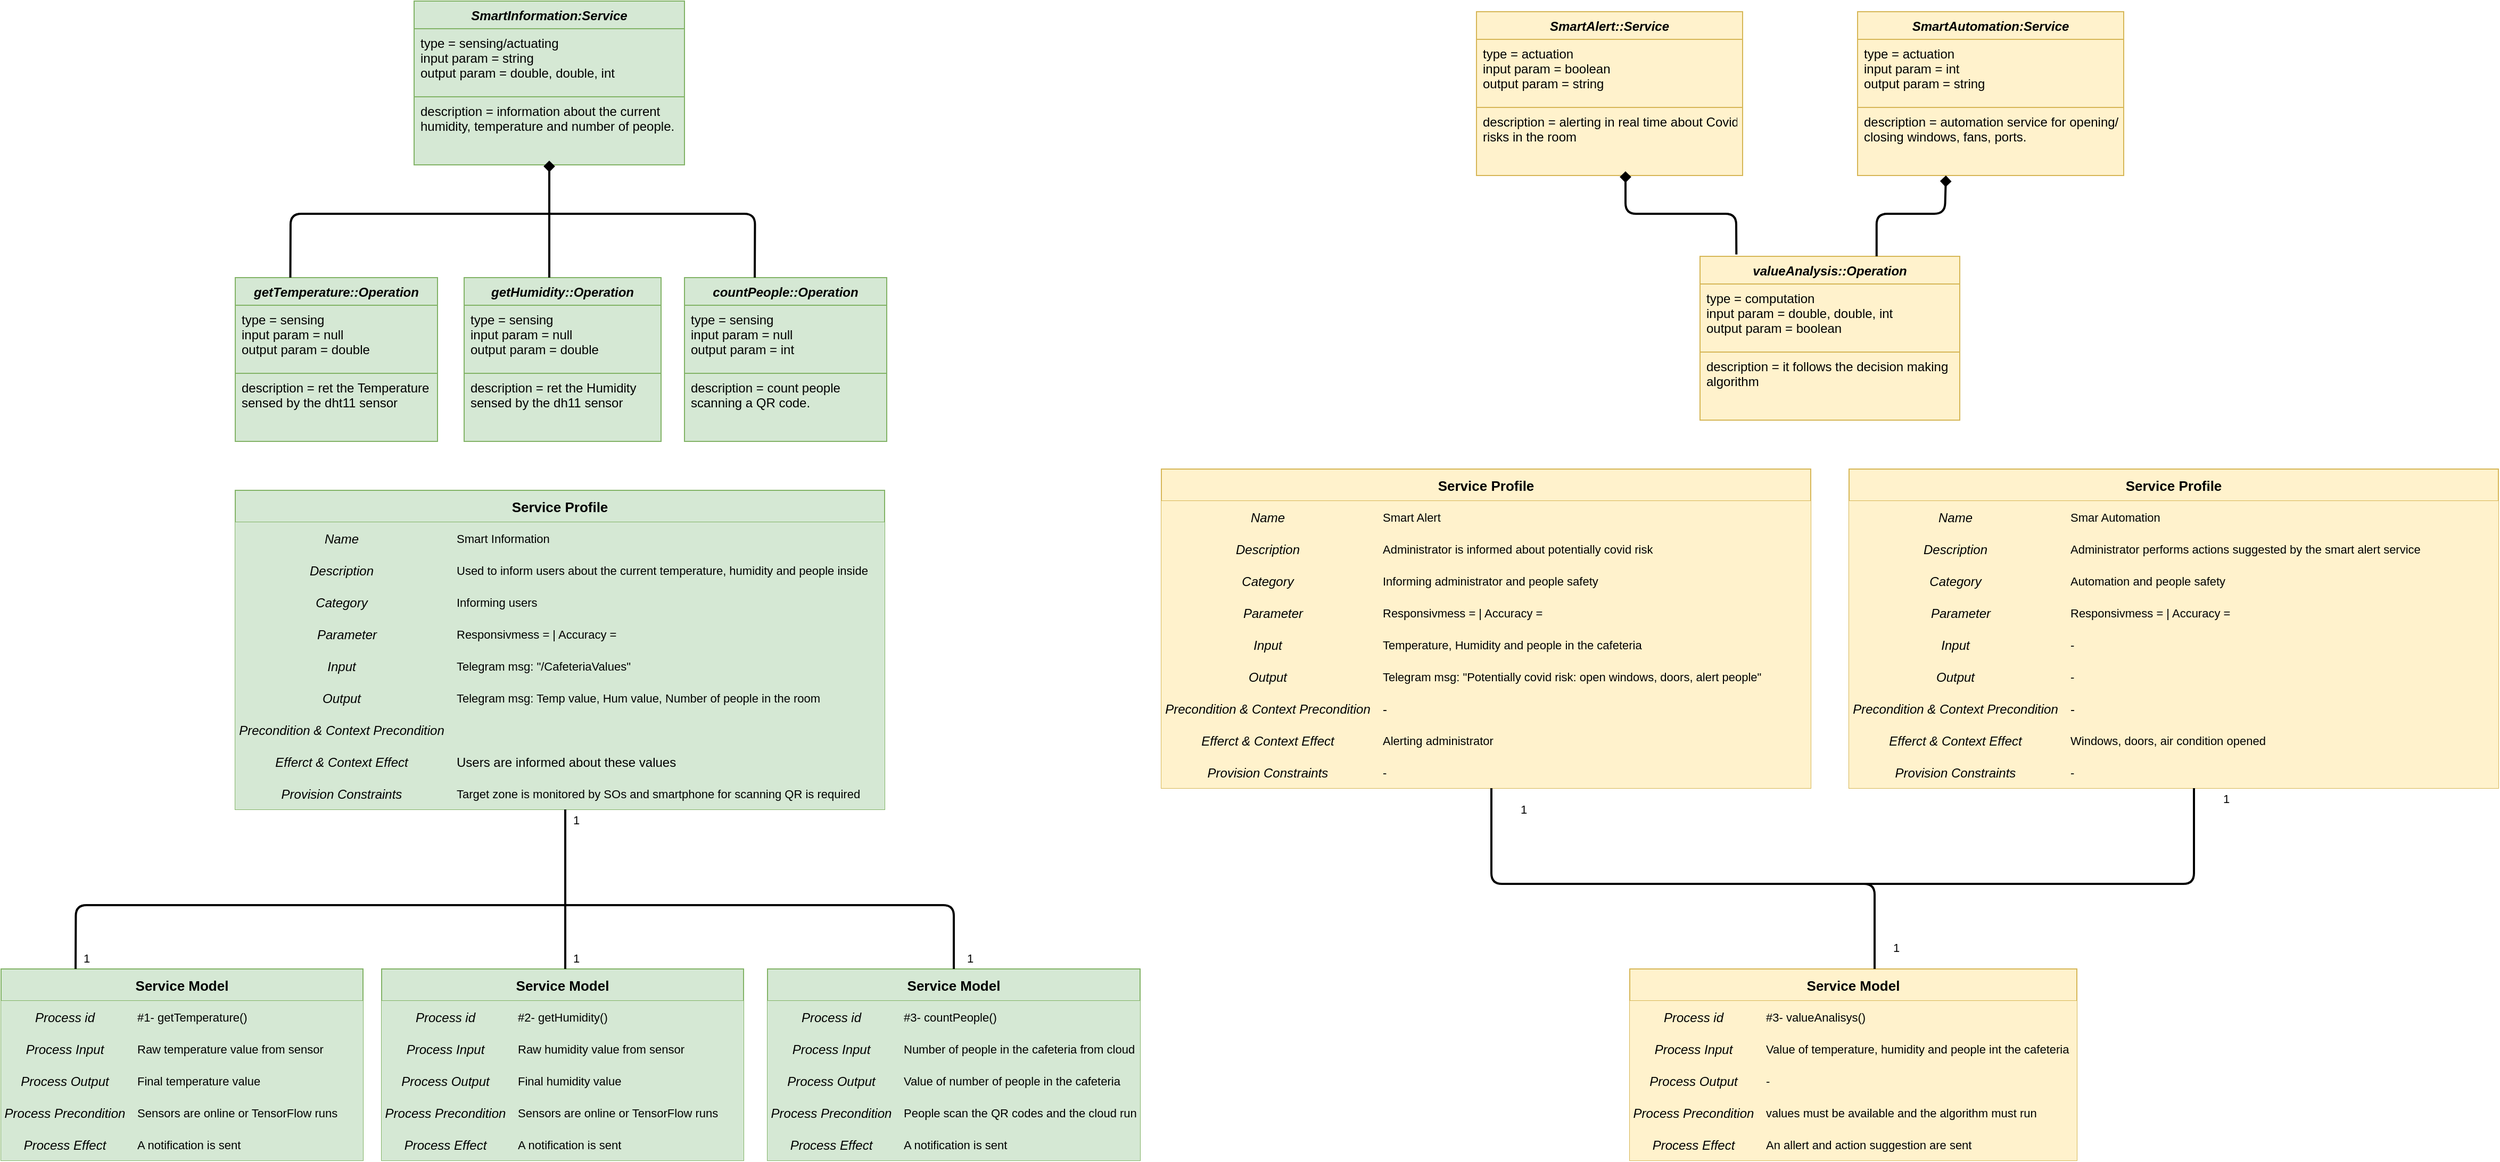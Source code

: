 <mxfile version="14.6.13" type="device"><diagram id="2fhNSQAj1yO0C32xV6KG" name="Pagina-1"><mxGraphModel dx="1673" dy="967" grid="1" gridSize="10" guides="1" tooltips="1" connect="1" arrows="1" fold="1" page="1" pageScale="1" pageWidth="827" pageHeight="1169" math="0" shadow="0"><root><mxCell id="0"/><mxCell id="1" parent="0"/><mxCell id="GCXqMv7G3F6IQbRhgiRR-1" value="Service Profile" style="shape=table;startSize=30;container=1;collapsible=1;childLayout=tableLayout;fixedRows=1;rowLines=0;fontStyle=1;align=center;resizeLast=1;strokeColor=#82b366;fontSize=13;fillColor=#D5E8D4;strokeWidth=1;perimeterSpacing=4;" vertex="1" parent="1"><mxGeometry x="230" y="480" width="610" height="300" as="geometry"/></mxCell><mxCell id="GCXqMv7G3F6IQbRhgiRR-2" value="" style="shape=partialRectangle;collapsible=0;dropTarget=0;pointerEvents=0;fillColor=#d5e8d4;top=0;left=0;bottom=0;right=0;points=[[0,0.5],[1,0.5]];portConstraint=eastwest;strokeColor=#82b366;" vertex="1" parent="GCXqMv7G3F6IQbRhgiRR-1"><mxGeometry y="30" width="610" height="30" as="geometry"/></mxCell><mxCell id="GCXqMv7G3F6IQbRhgiRR-3" value="Name" style="shape=partialRectangle;connectable=0;fillColor=#d5e8d4;top=0;left=0;bottom=0;right=0;fontStyle=2;overflow=hidden;strokeColor=#82b366;" vertex="1" parent="GCXqMv7G3F6IQbRhgiRR-2"><mxGeometry width="200.0" height="30" as="geometry"/></mxCell><mxCell id="GCXqMv7G3F6IQbRhgiRR-4" value="Smart Information" style="shape=partialRectangle;connectable=0;fillColor=#d5e8d4;top=0;left=0;bottom=0;right=0;align=left;spacingLeft=6;fontStyle=0;overflow=hidden;strokeColor=#82b366;fontSize=11;" vertex="1" parent="GCXqMv7G3F6IQbRhgiRR-2"><mxGeometry x="200.0" width="410.0" height="30" as="geometry"/></mxCell><mxCell id="GCXqMv7G3F6IQbRhgiRR-8" value="" style="shape=partialRectangle;collapsible=0;dropTarget=0;pointerEvents=0;fillColor=#d5e8d4;top=0;left=0;bottom=0;right=0;points=[[0,0.5],[1,0.5]];portConstraint=eastwest;strokeColor=#82b366;" vertex="1" parent="GCXqMv7G3F6IQbRhgiRR-1"><mxGeometry y="60" width="610" height="30" as="geometry"/></mxCell><mxCell id="GCXqMv7G3F6IQbRhgiRR-9" value="Description" style="shape=partialRectangle;connectable=0;fillColor=#d5e8d4;top=0;left=0;bottom=0;right=0;editable=1;overflow=hidden;fontStyle=2;strokeColor=#82b366;" vertex="1" parent="GCXqMv7G3F6IQbRhgiRR-8"><mxGeometry width="200.0" height="30" as="geometry"/></mxCell><mxCell id="GCXqMv7G3F6IQbRhgiRR-10" value="Used to inform users about the current temperature, humidity and people inside" style="shape=partialRectangle;connectable=0;fillColor=#d5e8d4;top=0;left=0;bottom=0;right=0;align=left;spacingLeft=6;overflow=hidden;strokeColor=#82b366;fontSize=11;" vertex="1" parent="GCXqMv7G3F6IQbRhgiRR-8"><mxGeometry x="200.0" width="410.0" height="30" as="geometry"/></mxCell><mxCell id="GCXqMv7G3F6IQbRhgiRR-11" value="" style="shape=partialRectangle;collapsible=0;dropTarget=0;pointerEvents=0;fillColor=#d5e8d4;top=0;left=0;bottom=0;right=0;points=[[0,0.5],[1,0.5]];portConstraint=eastwest;strokeColor=#82b366;" vertex="1" parent="GCXqMv7G3F6IQbRhgiRR-1"><mxGeometry y="90" width="610" height="30" as="geometry"/></mxCell><mxCell id="GCXqMv7G3F6IQbRhgiRR-12" value="Category" style="shape=partialRectangle;connectable=0;fillColor=#d5e8d4;top=0;left=0;bottom=0;right=0;editable=1;overflow=hidden;fontStyle=2;strokeColor=#82b366;" vertex="1" parent="GCXqMv7G3F6IQbRhgiRR-11"><mxGeometry width="200.0" height="30" as="geometry"/></mxCell><mxCell id="GCXqMv7G3F6IQbRhgiRR-13" value="Informing users" style="shape=partialRectangle;connectable=0;fillColor=#d5e8d4;top=0;left=0;bottom=0;right=0;align=left;spacingLeft=6;overflow=hidden;strokeColor=#82b366;fontSize=11;" vertex="1" parent="GCXqMv7G3F6IQbRhgiRR-11"><mxGeometry x="200.0" width="410.0" height="30" as="geometry"/></mxCell><mxCell id="GCXqMv7G3F6IQbRhgiRR-15" value="Parameter" style="shape=partialRectangle;connectable=0;fillColor=#d5e8d4;top=0;left=0;bottom=0;right=0;editable=1;overflow=hidden;fontStyle=2;strokeColor=#82b366;" vertex="1" parent="1"><mxGeometry x="230" y="600" width="210" height="30" as="geometry"/></mxCell><mxCell id="GCXqMv7G3F6IQbRhgiRR-17" value="Output" style="shape=partialRectangle;connectable=0;fillColor=#d5e8d4;top=0;left=0;bottom=0;right=0;editable=1;overflow=hidden;fontStyle=2;strokeColor=#82b366;" vertex="1" parent="1"><mxGeometry x="230" y="660" width="200" height="30" as="geometry"/></mxCell><mxCell id="GCXqMv7G3F6IQbRhgiRR-20" value="Provision Constraints" style="shape=partialRectangle;connectable=0;fillColor=#d5e8d4;top=0;left=0;bottom=0;right=0;editable=1;overflow=hidden;fontStyle=2;strokeColor=#82b366;" vertex="1" parent="1"><mxGeometry x="230" y="750" width="200" height="30" as="geometry"/></mxCell><mxCell id="GCXqMv7G3F6IQbRhgiRR-55" value="SmartAlert::Service" style="swimlane;fontStyle=3;align=center;verticalAlign=top;childLayout=stackLayout;horizontal=1;startSize=26;horizontalStack=0;resizeParent=1;resizeLast=0;collapsible=1;marginBottom=0;rounded=0;shadow=0;strokeWidth=1;fillColor=#fff2cc;strokeColor=#d6b656;" vertex="1" parent="1"><mxGeometry x="1396" y="30" width="250" height="154" as="geometry"><mxRectangle x="230" y="140" width="160" height="26" as="alternateBounds"/></mxGeometry></mxCell><mxCell id="GCXqMv7G3F6IQbRhgiRR-56" value="type = actuation&#10;input param = boolean&#10;output param = string&#10;" style="text;align=left;verticalAlign=top;spacingLeft=4;spacingRight=4;overflow=hidden;rotatable=0;points=[[0,0.5],[1,0.5]];portConstraint=eastwest;fillColor=#fff2cc;strokeColor=#d6b656;" vertex="1" parent="GCXqMv7G3F6IQbRhgiRR-55"><mxGeometry y="26" width="250" height="64" as="geometry"/></mxCell><mxCell id="GCXqMv7G3F6IQbRhgiRR-57" value="description = alerting in real time about Covid&#10;risks in the room" style="text;align=left;verticalAlign=top;spacingLeft=4;spacingRight=4;overflow=hidden;rotatable=0;points=[[0,0.5],[1,0.5]];portConstraint=eastwest;fillColor=#fff2cc;strokeColor=#d6b656;" vertex="1" parent="GCXqMv7G3F6IQbRhgiRR-55"><mxGeometry y="90" width="250" height="64" as="geometry"/></mxCell><mxCell id="GCXqMv7G3F6IQbRhgiRR-58" value="getTemperature::Operation" style="swimlane;fontStyle=3;align=center;verticalAlign=top;childLayout=stackLayout;horizontal=1;startSize=26;horizontalStack=0;resizeParent=1;resizeLast=0;collapsible=1;marginBottom=0;rounded=0;shadow=0;strokeWidth=1;fillColor=#d5e8d4;strokeColor=#82b366;" vertex="1" parent="1"><mxGeometry x="230" y="280" width="190" height="154" as="geometry"><mxRectangle x="230" y="140" width="160" height="26" as="alternateBounds"/></mxGeometry></mxCell><mxCell id="GCXqMv7G3F6IQbRhgiRR-59" value="type = sensing&#10;input param = null&#10;output param = double&#10;" style="text;align=left;verticalAlign=top;spacingLeft=4;spacingRight=4;overflow=hidden;rotatable=0;points=[[0,0.5],[1,0.5]];portConstraint=eastwest;fillColor=#d5e8d4;strokeColor=#82b366;" vertex="1" parent="GCXqMv7G3F6IQbRhgiRR-58"><mxGeometry y="26" width="190" height="64" as="geometry"/></mxCell><mxCell id="GCXqMv7G3F6IQbRhgiRR-60" value="description = ret the Temperature &#10;sensed by the dht11 sensor" style="text;align=left;verticalAlign=top;spacingLeft=4;spacingRight=4;overflow=hidden;rotatable=0;points=[[0,0.5],[1,0.5]];portConstraint=eastwest;fillColor=#d5e8d4;strokeColor=#82b366;" vertex="1" parent="GCXqMv7G3F6IQbRhgiRR-58"><mxGeometry y="90" width="190" height="64" as="geometry"/></mxCell><mxCell id="GCXqMv7G3F6IQbRhgiRR-61" value="getHumidity::Operation" style="swimlane;fontStyle=3;align=center;verticalAlign=top;childLayout=stackLayout;horizontal=1;startSize=26;horizontalStack=0;resizeParent=1;resizeLast=0;collapsible=1;marginBottom=0;rounded=0;shadow=0;strokeWidth=1;fillColor=#d5e8d4;strokeColor=#82b366;" vertex="1" parent="1"><mxGeometry x="445" y="280" width="185" height="154" as="geometry"><mxRectangle x="230" y="140" width="160" height="26" as="alternateBounds"/></mxGeometry></mxCell><mxCell id="GCXqMv7G3F6IQbRhgiRR-62" value="type = sensing&#10;input param = null&#10;output param = double&#10;" style="text;align=left;verticalAlign=top;spacingLeft=4;spacingRight=4;overflow=hidden;rotatable=0;points=[[0,0.5],[1,0.5]];portConstraint=eastwest;fillColor=#d5e8d4;strokeColor=#82b366;" vertex="1" parent="GCXqMv7G3F6IQbRhgiRR-61"><mxGeometry y="26" width="185" height="64" as="geometry"/></mxCell><mxCell id="GCXqMv7G3F6IQbRhgiRR-63" value="description = ret the Humidity &#10;sensed by the dh11 sensor" style="text;align=left;verticalAlign=top;spacingLeft=4;spacingRight=4;overflow=hidden;rotatable=0;points=[[0,0.5],[1,0.5]];portConstraint=eastwest;fillColor=#d5e8d4;strokeColor=#82b366;" vertex="1" parent="GCXqMv7G3F6IQbRhgiRR-61"><mxGeometry y="90" width="185" height="64" as="geometry"/></mxCell><mxCell id="GCXqMv7G3F6IQbRhgiRR-64" value="countPeople::Operation" style="swimlane;fontStyle=3;align=center;verticalAlign=top;childLayout=stackLayout;horizontal=1;startSize=26;horizontalStack=0;resizeParent=1;resizeLast=0;collapsible=1;marginBottom=0;rounded=0;shadow=0;strokeWidth=1;fillColor=#d5e8d4;strokeColor=#82b366;" vertex="1" parent="1"><mxGeometry x="652" y="280" width="190" height="154" as="geometry"><mxRectangle x="230" y="140" width="160" height="26" as="alternateBounds"/></mxGeometry></mxCell><mxCell id="GCXqMv7G3F6IQbRhgiRR-65" value="type = sensing&#10;input param = null&#10;output param = int&#10;" style="text;align=left;verticalAlign=top;spacingLeft=4;spacingRight=4;overflow=hidden;rotatable=0;points=[[0,0.5],[1,0.5]];portConstraint=eastwest;fillColor=#d5e8d4;strokeColor=#82b366;" vertex="1" parent="GCXqMv7G3F6IQbRhgiRR-64"><mxGeometry y="26" width="190" height="64" as="geometry"/></mxCell><mxCell id="GCXqMv7G3F6IQbRhgiRR-66" value="description = count people &#10;scanning a QR code." style="text;align=left;verticalAlign=top;spacingLeft=4;spacingRight=4;overflow=hidden;rotatable=0;points=[[0,0.5],[1,0.5]];portConstraint=eastwest;fillColor=#d5e8d4;strokeColor=#82b366;" vertex="1" parent="GCXqMv7G3F6IQbRhgiRR-64"><mxGeometry y="90" width="190" height="64" as="geometry"/></mxCell><mxCell id="GCXqMv7G3F6IQbRhgiRR-67" value="valueAnalysis::Operation" style="swimlane;fontStyle=3;align=center;verticalAlign=top;childLayout=stackLayout;horizontal=1;startSize=26;horizontalStack=0;resizeParent=1;resizeLast=0;collapsible=1;marginBottom=0;rounded=0;shadow=0;strokeWidth=1;fillColor=#fff2cc;strokeColor=#d6b656;" vertex="1" parent="1"><mxGeometry x="1606" y="260" width="244" height="154" as="geometry"><mxRectangle x="230" y="140" width="160" height="26" as="alternateBounds"/></mxGeometry></mxCell><mxCell id="GCXqMv7G3F6IQbRhgiRR-68" value="type = computation&#10;input param = double, double, int&#10;output param = boolean&#10;" style="text;align=left;verticalAlign=top;spacingLeft=4;spacingRight=4;overflow=hidden;rotatable=0;points=[[0,0.5],[1,0.5]];portConstraint=eastwest;fillColor=#fff2cc;strokeColor=#d6b656;" vertex="1" parent="GCXqMv7G3F6IQbRhgiRR-67"><mxGeometry y="26" width="244" height="64" as="geometry"/></mxCell><mxCell id="GCXqMv7G3F6IQbRhgiRR-69" value="description = it follows the decision making &#10;algorithm" style="text;align=left;verticalAlign=top;spacingLeft=4;spacingRight=4;overflow=hidden;rotatable=0;points=[[0,0.5],[1,0.5]];portConstraint=eastwest;fillColor=#fff2cc;strokeColor=#d6b656;" vertex="1" parent="GCXqMv7G3F6IQbRhgiRR-67"><mxGeometry y="90" width="244" height="64" as="geometry"/></mxCell><mxCell id="GCXqMv7G3F6IQbRhgiRR-70" value="SmartAutomation:Service" style="swimlane;fontStyle=3;align=center;verticalAlign=top;childLayout=stackLayout;horizontal=1;startSize=26;horizontalStack=0;resizeParent=1;resizeLast=0;collapsible=1;marginBottom=0;rounded=0;shadow=0;strokeWidth=1;fillColor=#fff2cc;strokeColor=#d6b656;" vertex="1" parent="1"><mxGeometry x="1754" y="30" width="250" height="154" as="geometry"><mxRectangle x="230" y="140" width="160" height="26" as="alternateBounds"/></mxGeometry></mxCell><mxCell id="GCXqMv7G3F6IQbRhgiRR-71" value="type = actuation&#10;input param = int&#10;output param = string&#10;" style="text;align=left;verticalAlign=top;spacingLeft=4;spacingRight=4;overflow=hidden;rotatable=0;points=[[0,0.5],[1,0.5]];portConstraint=eastwest;fillColor=#fff2cc;strokeColor=#d6b656;" vertex="1" parent="GCXqMv7G3F6IQbRhgiRR-70"><mxGeometry y="26" width="250" height="64" as="geometry"/></mxCell><mxCell id="GCXqMv7G3F6IQbRhgiRR-72" value="description = automation service for opening/&#10;closing windows, fans, ports." style="text;align=left;verticalAlign=top;spacingLeft=4;spacingRight=4;overflow=hidden;rotatable=0;points=[[0,0.5],[1,0.5]];portConstraint=eastwest;fillColor=#fff2cc;strokeColor=#d6b656;" vertex="1" parent="GCXqMv7G3F6IQbRhgiRR-70"><mxGeometry y="90" width="250" height="64" as="geometry"/></mxCell><mxCell id="GCXqMv7G3F6IQbRhgiRR-73" value="SmartInformation:Service" style="swimlane;fontStyle=3;align=center;verticalAlign=top;childLayout=stackLayout;horizontal=1;startSize=26;horizontalStack=0;resizeParent=1;resizeLast=0;collapsible=1;marginBottom=0;rounded=0;shadow=0;strokeWidth=1;fillColor=#d5e8d4;strokeColor=#82b366;" vertex="1" parent="1"><mxGeometry x="398" y="20" width="254" height="154" as="geometry"><mxRectangle x="230" y="140" width="160" height="26" as="alternateBounds"/></mxGeometry></mxCell><mxCell id="GCXqMv7G3F6IQbRhgiRR-74" value="type = sensing/actuating&#10;input param = string &#10;output param = double, double, int&#10;" style="text;align=left;verticalAlign=top;spacingLeft=4;spacingRight=4;overflow=hidden;rotatable=0;points=[[0,0.5],[1,0.5]];portConstraint=eastwest;fillColor=#d5e8d4;strokeColor=#82b366;" vertex="1" parent="GCXqMv7G3F6IQbRhgiRR-73"><mxGeometry y="26" width="254" height="64" as="geometry"/></mxCell><mxCell id="GCXqMv7G3F6IQbRhgiRR-75" value="description = information about the current &#10;humidity, temperature and number of people." style="text;align=left;verticalAlign=top;spacingLeft=4;spacingRight=4;overflow=hidden;rotatable=0;points=[[0,0.5],[1,0.5]];portConstraint=eastwest;fillColor=#d5e8d4;strokeColor=#82b366;" vertex="1" parent="GCXqMv7G3F6IQbRhgiRR-73"><mxGeometry y="90" width="254" height="64" as="geometry"/></mxCell><mxCell id="GCXqMv7G3F6IQbRhgiRR-76" value="" style="endArrow=none;html=1;strokeWidth=2;startArrow=none;entryX=0.431;entryY=0.003;entryDx=0;entryDy=0;entryPerimeter=0;" edge="1" parent="1"><mxGeometry width="50" height="50" relative="1" as="geometry"><mxPoint x="530" y="220" as="sourcePoint"/><mxPoint x="281.75" y="280.002" as="targetPoint"/><Array as="points"><mxPoint x="282" y="220"/></Array></mxGeometry></mxCell><mxCell id="GCXqMv7G3F6IQbRhgiRR-78" value="" style="endArrow=none;html=1;strokeWidth=2;startArrow=none;entryX=0.431;entryY=0.003;entryDx=0;entryDy=0;entryPerimeter=0;" edge="1" parent="1"><mxGeometry width="50" height="50" relative="1" as="geometry"><mxPoint x="520" y="220" as="sourcePoint"/><mxPoint x="718" y="280.002" as="targetPoint"/><Array as="points"><mxPoint x="718.25" y="220"/></Array></mxGeometry></mxCell><mxCell id="GCXqMv7G3F6IQbRhgiRR-79" value="" style="endArrow=none;html=1;strokeWidth=2;startArrow=diamond;entryX=0.431;entryY=0.003;entryDx=0;entryDy=0;entryPerimeter=0;exitX=0.332;exitY=1;exitDx=0;exitDy=0;exitPerimeter=0;startFill=1;" edge="1" parent="1" source="GCXqMv7G3F6IQbRhgiRR-72"><mxGeometry width="50" height="50" relative="1" as="geometry"><mxPoint x="1833" y="196" as="sourcePoint"/><mxPoint x="1771.88" y="260.002" as="targetPoint"/><Array as="points"><mxPoint x="1836" y="220"/><mxPoint x="1771.88" y="220"/></Array></mxGeometry></mxCell><mxCell id="GCXqMv7G3F6IQbRhgiRR-80" value="" style="endArrow=diamond;html=1;strokeWidth=2;startArrow=none;endFill=1;exitX=0.14;exitY=-0.011;exitDx=0;exitDy=0;exitPerimeter=0;" edge="1" parent="1" source="GCXqMv7G3F6IQbRhgiRR-67"><mxGeometry width="50" height="50" relative="1" as="geometry"><mxPoint x="1646" y="250" as="sourcePoint"/><mxPoint x="1536" y="180" as="targetPoint"/><Array as="points"><mxPoint x="1639.94" y="220"/><mxPoint x="1536" y="220"/></Array></mxGeometry></mxCell><mxCell id="GCXqMv7G3F6IQbRhgiRR-81" value="" style="endArrow=diamond;html=1;strokeWidth=2;endFill=1;" edge="1" parent="1"><mxGeometry width="50" height="50" relative="1" as="geometry"><mxPoint x="525" y="280" as="sourcePoint"/><mxPoint x="525" y="170" as="targetPoint"/></mxGeometry></mxCell><mxCell id="GCXqMv7G3F6IQbRhgiRR-89" value="Input" style="shape=partialRectangle;connectable=0;fillColor=#d5e8d4;top=0;left=0;bottom=0;right=0;editable=1;overflow=hidden;fontStyle=2;strokeColor=#82b366;" vertex="1" parent="1"><mxGeometry x="230" y="630" width="200" height="30" as="geometry"/></mxCell><mxCell id="GCXqMv7G3F6IQbRhgiRR-90" value="Precondition &amp; Context Precondition" style="shape=partialRectangle;connectable=0;fillColor=#d5e8d4;top=0;left=0;bottom=0;right=0;editable=1;overflow=hidden;fontStyle=2;strokeColor=#82b366;" vertex="1" parent="1"><mxGeometry x="230" y="690" width="200" height="30" as="geometry"/></mxCell><mxCell id="GCXqMv7G3F6IQbRhgiRR-100" value="Responsivmess = | Accuracy =" style="shape=partialRectangle;connectable=0;fillColor=#d5e8d4;top=0;left=0;bottom=0;right=0;align=left;spacingLeft=6;overflow=hidden;strokeColor=#82b366;perimeterSpacing=0;fontSize=11;" vertex="1" parent="1"><mxGeometry x="430" y="600" width="410" height="30" as="geometry"/></mxCell><mxCell id="GCXqMv7G3F6IQbRhgiRR-101" value="Telegram msg: &quot;/CafeteriaValues&quot;" style="shape=partialRectangle;connectable=0;fillColor=#d5e8d4;top=0;left=0;bottom=0;right=0;align=left;spacingLeft=6;overflow=hidden;strokeColor=#82b366;fontSize=11;" vertex="1" parent="1"><mxGeometry x="430" y="630" width="410" height="30" as="geometry"/></mxCell><mxCell id="GCXqMv7G3F6IQbRhgiRR-102" value="Telegram msg: Temp value, Hum value, Number of people in the room" style="shape=partialRectangle;connectable=0;fillColor=#d5e8d4;top=0;left=0;bottom=0;right=0;align=left;spacingLeft=6;overflow=hidden;strokeColor=#82b366;fontSize=11;" vertex="1" parent="1"><mxGeometry x="430" y="660" width="410" height="30" as="geometry"/></mxCell><mxCell id="GCXqMv7G3F6IQbRhgiRR-104" value="" style="shape=partialRectangle;connectable=0;fillColor=#d5e8d4;top=0;left=0;bottom=0;right=0;align=left;spacingLeft=6;overflow=hidden;strokeColor=#82b366;" vertex="1" parent="1"><mxGeometry x="430" y="690" width="410" height="30" as="geometry"/></mxCell><mxCell id="GCXqMv7G3F6IQbRhgiRR-105" value="Target zone is monitored by SOs and smartphone for scanning QR is required" style="shape=partialRectangle;connectable=0;fillColor=#d5e8d4;top=0;left=0;bottom=0;right=0;align=left;spacingLeft=6;overflow=hidden;strokeColor=#82b366;fontSize=11;" vertex="1" parent="1"><mxGeometry x="430" y="750" width="410" height="30" as="geometry"/></mxCell><mxCell id="GCXqMv7G3F6IQbRhgiRR-107" value="Efferct &amp; Context Effect" style="shape=partialRectangle;connectable=0;fillColor=#d5e8d4;top=0;left=0;bottom=0;right=0;editable=1;overflow=hidden;fontStyle=2;strokeColor=#82b366;" vertex="1" parent="1"><mxGeometry x="230" y="720" width="200" height="30" as="geometry"/></mxCell><mxCell id="GCXqMv7G3F6IQbRhgiRR-108" value="Users are informed about these values" style="shape=partialRectangle;connectable=0;fillColor=#d5e8d4;top=0;left=0;bottom=0;right=0;align=left;spacingLeft=6;overflow=hidden;strokeColor=#82b366;" vertex="1" parent="1"><mxGeometry x="430" y="720" width="410" height="30" as="geometry"/></mxCell><mxCell id="GCXqMv7G3F6IQbRhgiRR-111" value="Service Profile" style="shape=table;startSize=30;container=1;collapsible=1;childLayout=tableLayout;fixedRows=1;rowLines=0;fontStyle=1;align=center;resizeLast=1;strokeColor=#d6b656;fontSize=13;fillColor=#fff2cc;strokeWidth=1;perimeterSpacing=4;" vertex="1" parent="1"><mxGeometry x="1100" y="460" width="610" height="300" as="geometry"/></mxCell><mxCell id="GCXqMv7G3F6IQbRhgiRR-112" value="" style="shape=partialRectangle;collapsible=0;dropTarget=0;pointerEvents=0;fillColor=#d5e8d4;top=0;left=0;bottom=0;right=0;points=[[0,0.5],[1,0.5]];portConstraint=eastwest;strokeColor=#82b366;" vertex="1" parent="GCXqMv7G3F6IQbRhgiRR-111"><mxGeometry y="30" width="610" height="30" as="geometry"/></mxCell><mxCell id="GCXqMv7G3F6IQbRhgiRR-113" value="Name" style="shape=partialRectangle;connectable=0;fillColor=#fff2cc;top=0;left=0;bottom=0;right=0;fontStyle=2;overflow=hidden;strokeColor=#d6b656;" vertex="1" parent="GCXqMv7G3F6IQbRhgiRR-112"><mxGeometry width="200.0" height="30" as="geometry"/></mxCell><mxCell id="GCXqMv7G3F6IQbRhgiRR-114" value="Smart Alert" style="shape=partialRectangle;connectable=0;fillColor=#fff2cc;top=0;left=0;bottom=0;right=0;align=left;spacingLeft=6;fontStyle=0;overflow=hidden;strokeColor=#d6b656;fontSize=11;" vertex="1" parent="GCXqMv7G3F6IQbRhgiRR-112"><mxGeometry x="200.0" width="410.0" height="30" as="geometry"/></mxCell><mxCell id="GCXqMv7G3F6IQbRhgiRR-115" value="" style="shape=partialRectangle;collapsible=0;dropTarget=0;pointerEvents=0;fillColor=#d5e8d4;top=0;left=0;bottom=0;right=0;points=[[0,0.5],[1,0.5]];portConstraint=eastwest;strokeColor=#82b366;" vertex="1" parent="GCXqMv7G3F6IQbRhgiRR-111"><mxGeometry y="60" width="610" height="30" as="geometry"/></mxCell><mxCell id="GCXqMv7G3F6IQbRhgiRR-116" value="Description" style="shape=partialRectangle;connectable=0;fillColor=#fff2cc;top=0;left=0;bottom=0;right=0;editable=1;overflow=hidden;fontStyle=2;strokeColor=#d6b656;" vertex="1" parent="GCXqMv7G3F6IQbRhgiRR-115"><mxGeometry width="200.0" height="30" as="geometry"/></mxCell><mxCell id="GCXqMv7G3F6IQbRhgiRR-117" value="Administrator is informed about potentially covid risk" style="shape=partialRectangle;connectable=0;fillColor=#fff2cc;top=0;left=0;bottom=0;right=0;align=left;spacingLeft=6;overflow=hidden;strokeColor=#d6b656;fontSize=11;" vertex="1" parent="GCXqMv7G3F6IQbRhgiRR-115"><mxGeometry x="200.0" width="410.0" height="30" as="geometry"/></mxCell><mxCell id="GCXqMv7G3F6IQbRhgiRR-118" value="" style="shape=partialRectangle;collapsible=0;dropTarget=0;pointerEvents=0;fillColor=#d5e8d4;top=0;left=0;bottom=0;right=0;points=[[0,0.5],[1,0.5]];portConstraint=eastwest;strokeColor=#82b366;" vertex="1" parent="GCXqMv7G3F6IQbRhgiRR-111"><mxGeometry y="90" width="610" height="30" as="geometry"/></mxCell><mxCell id="GCXqMv7G3F6IQbRhgiRR-119" value="Category" style="shape=partialRectangle;connectable=0;fillColor=#fff2cc;top=0;left=0;bottom=0;right=0;editable=1;overflow=hidden;fontStyle=2;strokeColor=#d6b656;" vertex="1" parent="GCXqMv7G3F6IQbRhgiRR-118"><mxGeometry width="200.0" height="30" as="geometry"/></mxCell><mxCell id="GCXqMv7G3F6IQbRhgiRR-120" value="Informing administrator and people safety" style="shape=partialRectangle;connectable=0;fillColor=#fff2cc;top=0;left=0;bottom=0;right=0;align=left;spacingLeft=6;overflow=hidden;strokeColor=#d6b656;fontSize=11;" vertex="1" parent="GCXqMv7G3F6IQbRhgiRR-118"><mxGeometry x="200.0" width="410.0" height="30" as="geometry"/></mxCell><mxCell id="GCXqMv7G3F6IQbRhgiRR-121" value="Parameter" style="shape=partialRectangle;connectable=0;fillColor=#fff2cc;top=0;left=0;bottom=0;right=0;editable=1;overflow=hidden;fontStyle=2;strokeColor=#d6b656;" vertex="1" parent="1"><mxGeometry x="1100" y="580" width="210" height="30" as="geometry"/></mxCell><mxCell id="GCXqMv7G3F6IQbRhgiRR-122" value="Output" style="shape=partialRectangle;connectable=0;fillColor=#fff2cc;top=0;left=0;bottom=0;right=0;editable=1;overflow=hidden;fontStyle=2;strokeColor=#d6b656;" vertex="1" parent="1"><mxGeometry x="1100" y="640" width="200" height="30" as="geometry"/></mxCell><mxCell id="GCXqMv7G3F6IQbRhgiRR-123" value="Provision Constraints" style="shape=partialRectangle;connectable=0;fillColor=#fff2cc;top=0;left=0;bottom=0;right=0;editable=1;overflow=hidden;fontStyle=2;strokeColor=#d6b656;" vertex="1" parent="1"><mxGeometry x="1100" y="730" width="200" height="30" as="geometry"/></mxCell><mxCell id="GCXqMv7G3F6IQbRhgiRR-124" value="Input" style="shape=partialRectangle;connectable=0;fillColor=#fff2cc;top=0;left=0;bottom=0;right=0;editable=1;overflow=hidden;fontStyle=2;strokeColor=#d6b656;" vertex="1" parent="1"><mxGeometry x="1100" y="610" width="200" height="30" as="geometry"/></mxCell><mxCell id="GCXqMv7G3F6IQbRhgiRR-125" value="Precondition &amp; Context Precondition" style="shape=partialRectangle;connectable=0;fillColor=#fff2cc;top=0;left=0;bottom=0;right=0;editable=1;overflow=hidden;fontStyle=2;strokeColor=#d6b656;" vertex="1" parent="1"><mxGeometry x="1100" y="670" width="200" height="30" as="geometry"/></mxCell><mxCell id="GCXqMv7G3F6IQbRhgiRR-126" value="Responsivmess = | Accuracy =" style="shape=partialRectangle;connectable=0;fillColor=#fff2cc;top=0;left=0;bottom=0;right=0;align=left;spacingLeft=6;overflow=hidden;strokeColor=#d6b656;perimeterSpacing=0;fontSize=11;" vertex="1" parent="1"><mxGeometry x="1300" y="580" width="410" height="30" as="geometry"/></mxCell><mxCell id="GCXqMv7G3F6IQbRhgiRR-127" value="Temperature, Humidity and people in the cafeteria" style="shape=partialRectangle;connectable=0;fillColor=#fff2cc;top=0;left=0;bottom=0;right=0;align=left;spacingLeft=6;overflow=hidden;strokeColor=#d6b656;fontSize=11;" vertex="1" parent="1"><mxGeometry x="1300" y="610" width="410" height="30" as="geometry"/></mxCell><mxCell id="GCXqMv7G3F6IQbRhgiRR-128" value="Telegram msg: &quot;Potentially covid risk: open windows, doors, alert people&quot;" style="shape=partialRectangle;connectable=0;fillColor=#fff2cc;top=0;left=0;bottom=0;right=0;align=left;spacingLeft=6;overflow=hidden;strokeColor=#d6b656;fontSize=11;" vertex="1" parent="1"><mxGeometry x="1300" y="640" width="410" height="30" as="geometry"/></mxCell><mxCell id="GCXqMv7G3F6IQbRhgiRR-129" value="-" style="shape=partialRectangle;connectable=0;fillColor=#fff2cc;top=0;left=0;bottom=0;right=0;align=left;spacingLeft=6;overflow=hidden;strokeColor=#d6b656;" vertex="1" parent="1"><mxGeometry x="1300" y="670" width="410" height="30" as="geometry"/></mxCell><mxCell id="GCXqMv7G3F6IQbRhgiRR-130" value="-" style="shape=partialRectangle;connectable=0;fillColor=#fff2cc;top=0;left=0;bottom=0;right=0;align=left;spacingLeft=6;overflow=hidden;strokeColor=#d6b656;fontSize=11;" vertex="1" parent="1"><mxGeometry x="1300" y="730" width="410" height="30" as="geometry"/></mxCell><mxCell id="GCXqMv7G3F6IQbRhgiRR-131" value="Efferct &amp; Context Effect" style="shape=partialRectangle;connectable=0;fillColor=#fff2cc;top=0;left=0;bottom=0;right=0;editable=1;overflow=hidden;fontStyle=2;strokeColor=#d6b656;" vertex="1" parent="1"><mxGeometry x="1100" y="700" width="200" height="30" as="geometry"/></mxCell><mxCell id="GCXqMv7G3F6IQbRhgiRR-132" value="Alerting administrator" style="shape=partialRectangle;connectable=0;fillColor=#fff2cc;top=0;left=0;bottom=0;right=0;align=left;spacingLeft=6;overflow=hidden;strokeColor=#d6b656;fontSize=11;" vertex="1" parent="1"><mxGeometry x="1300" y="700" width="410" height="30" as="geometry"/></mxCell><mxCell id="GCXqMv7G3F6IQbRhgiRR-133" value="Service Profile" style="shape=table;startSize=30;container=1;collapsible=1;childLayout=tableLayout;fixedRows=1;rowLines=0;fontStyle=1;align=center;resizeLast=1;strokeColor=#d6b656;fontSize=13;fillColor=#fff2cc;strokeWidth=1;perimeterSpacing=4;" vertex="1" parent="1"><mxGeometry x="1746" y="460" width="610" height="300" as="geometry"/></mxCell><mxCell id="GCXqMv7G3F6IQbRhgiRR-134" value="" style="shape=partialRectangle;collapsible=0;dropTarget=0;pointerEvents=0;fillColor=#d5e8d4;top=0;left=0;bottom=0;right=0;points=[[0,0.5],[1,0.5]];portConstraint=eastwest;strokeColor=#82b366;" vertex="1" parent="GCXqMv7G3F6IQbRhgiRR-133"><mxGeometry y="30" width="610" height="30" as="geometry"/></mxCell><mxCell id="GCXqMv7G3F6IQbRhgiRR-135" value="Name" style="shape=partialRectangle;connectable=0;fillColor=#fff2cc;top=0;left=0;bottom=0;right=0;fontStyle=2;overflow=hidden;strokeColor=#d6b656;" vertex="1" parent="GCXqMv7G3F6IQbRhgiRR-134"><mxGeometry width="200.0" height="30" as="geometry"/></mxCell><mxCell id="GCXqMv7G3F6IQbRhgiRR-136" value="Smar Automation" style="shape=partialRectangle;connectable=0;fillColor=#fff2cc;top=0;left=0;bottom=0;right=0;align=left;spacingLeft=6;fontStyle=0;overflow=hidden;strokeColor=#d6b656;fontSize=11;" vertex="1" parent="GCXqMv7G3F6IQbRhgiRR-134"><mxGeometry x="200.0" width="410.0" height="30" as="geometry"/></mxCell><mxCell id="GCXqMv7G3F6IQbRhgiRR-137" value="" style="shape=partialRectangle;collapsible=0;dropTarget=0;pointerEvents=0;fillColor=#d5e8d4;top=0;left=0;bottom=0;right=0;points=[[0,0.5],[1,0.5]];portConstraint=eastwest;strokeColor=#82b366;" vertex="1" parent="GCXqMv7G3F6IQbRhgiRR-133"><mxGeometry y="60" width="610" height="30" as="geometry"/></mxCell><mxCell id="GCXqMv7G3F6IQbRhgiRR-138" value="Description" style="shape=partialRectangle;connectable=0;fillColor=#fff2cc;top=0;left=0;bottom=0;right=0;editable=1;overflow=hidden;fontStyle=2;strokeColor=#d6b656;" vertex="1" parent="GCXqMv7G3F6IQbRhgiRR-137"><mxGeometry width="200.0" height="30" as="geometry"/></mxCell><mxCell id="GCXqMv7G3F6IQbRhgiRR-139" value="Administrator performs actions suggested by the smart alert service" style="shape=partialRectangle;connectable=0;fillColor=#fff2cc;top=0;left=0;bottom=0;right=0;align=left;spacingLeft=6;overflow=hidden;strokeColor=#d6b656;fontSize=11;" vertex="1" parent="GCXqMv7G3F6IQbRhgiRR-137"><mxGeometry x="200.0" width="410.0" height="30" as="geometry"/></mxCell><mxCell id="GCXqMv7G3F6IQbRhgiRR-140" value="" style="shape=partialRectangle;collapsible=0;dropTarget=0;pointerEvents=0;fillColor=#d5e8d4;top=0;left=0;bottom=0;right=0;points=[[0,0.5],[1,0.5]];portConstraint=eastwest;strokeColor=#82b366;" vertex="1" parent="GCXqMv7G3F6IQbRhgiRR-133"><mxGeometry y="90" width="610" height="30" as="geometry"/></mxCell><mxCell id="GCXqMv7G3F6IQbRhgiRR-141" value="Category" style="shape=partialRectangle;connectable=0;fillColor=#fff2cc;top=0;left=0;bottom=0;right=0;editable=1;overflow=hidden;fontStyle=2;strokeColor=#d6b656;" vertex="1" parent="GCXqMv7G3F6IQbRhgiRR-140"><mxGeometry width="200.0" height="30" as="geometry"/></mxCell><mxCell id="GCXqMv7G3F6IQbRhgiRR-142" value="Automation and people safety" style="shape=partialRectangle;connectable=0;fillColor=#fff2cc;top=0;left=0;bottom=0;right=0;align=left;spacingLeft=6;overflow=hidden;strokeColor=#d6b656;fontSize=11;" vertex="1" parent="GCXqMv7G3F6IQbRhgiRR-140"><mxGeometry x="200.0" width="410.0" height="30" as="geometry"/></mxCell><mxCell id="GCXqMv7G3F6IQbRhgiRR-143" value="Parameter" style="shape=partialRectangle;connectable=0;fillColor=#fff2cc;top=0;left=0;bottom=0;right=0;editable=1;overflow=hidden;fontStyle=2;strokeColor=#d6b656;" vertex="1" parent="1"><mxGeometry x="1746" y="580" width="210" height="30" as="geometry"/></mxCell><mxCell id="GCXqMv7G3F6IQbRhgiRR-144" value="Output" style="shape=partialRectangle;connectable=0;fillColor=#fff2cc;top=0;left=0;bottom=0;right=0;editable=1;overflow=hidden;fontStyle=2;strokeColor=#d6b656;" vertex="1" parent="1"><mxGeometry x="1746" y="640" width="200" height="30" as="geometry"/></mxCell><mxCell id="GCXqMv7G3F6IQbRhgiRR-145" value="Provision Constraints" style="shape=partialRectangle;connectable=0;fillColor=#fff2cc;top=0;left=0;bottom=0;right=0;editable=1;overflow=hidden;fontStyle=2;strokeColor=#d6b656;" vertex="1" parent="1"><mxGeometry x="1746" y="730" width="200" height="30" as="geometry"/></mxCell><mxCell id="GCXqMv7G3F6IQbRhgiRR-146" value="Input" style="shape=partialRectangle;connectable=0;fillColor=#fff2cc;top=0;left=0;bottom=0;right=0;editable=1;overflow=hidden;fontStyle=2;strokeColor=#d6b656;" vertex="1" parent="1"><mxGeometry x="1746" y="610" width="200" height="30" as="geometry"/></mxCell><mxCell id="GCXqMv7G3F6IQbRhgiRR-147" value="Precondition &amp; Context Precondition" style="shape=partialRectangle;connectable=0;fillColor=#fff2cc;top=0;left=0;bottom=0;right=0;editable=1;overflow=hidden;fontStyle=2;strokeColor=#d6b656;" vertex="1" parent="1"><mxGeometry x="1746" y="670" width="200" height="30" as="geometry"/></mxCell><mxCell id="GCXqMv7G3F6IQbRhgiRR-148" value="Responsivmess = | Accuracy =" style="shape=partialRectangle;connectable=0;fillColor=#fff2cc;top=0;left=0;bottom=0;right=0;align=left;spacingLeft=6;overflow=hidden;strokeColor=#d6b656;perimeterSpacing=0;fontSize=11;" vertex="1" parent="1"><mxGeometry x="1946" y="580" width="410" height="30" as="geometry"/></mxCell><mxCell id="GCXqMv7G3F6IQbRhgiRR-149" value="-" style="shape=partialRectangle;connectable=0;fillColor=#fff2cc;top=0;left=0;bottom=0;right=0;align=left;spacingLeft=6;overflow=hidden;strokeColor=#d6b656;fontSize=11;" vertex="1" parent="1"><mxGeometry x="1946" y="610" width="410" height="30" as="geometry"/></mxCell><mxCell id="GCXqMv7G3F6IQbRhgiRR-150" value="-" style="shape=partialRectangle;connectable=0;fillColor=#fff2cc;top=0;left=0;bottom=0;right=0;align=left;spacingLeft=6;overflow=hidden;strokeColor=#d6b656;fontSize=11;" vertex="1" parent="1"><mxGeometry x="1946" y="640" width="410" height="30" as="geometry"/></mxCell><mxCell id="GCXqMv7G3F6IQbRhgiRR-151" value="-" style="shape=partialRectangle;connectable=0;fillColor=#fff2cc;top=0;left=0;bottom=0;right=0;align=left;spacingLeft=6;overflow=hidden;strokeColor=#d6b656;" vertex="1" parent="1"><mxGeometry x="1946" y="670" width="410" height="30" as="geometry"/></mxCell><mxCell id="GCXqMv7G3F6IQbRhgiRR-152" value="-" style="shape=partialRectangle;connectable=0;fillColor=#fff2cc;top=0;left=0;bottom=0;right=0;align=left;spacingLeft=6;overflow=hidden;strokeColor=#d6b656;fontSize=11;" vertex="1" parent="1"><mxGeometry x="1946" y="730" width="410" height="30" as="geometry"/></mxCell><mxCell id="GCXqMv7G3F6IQbRhgiRR-153" value="Efferct &amp; Context Effect" style="shape=partialRectangle;connectable=0;fillColor=#fff2cc;top=0;left=0;bottom=0;right=0;editable=1;overflow=hidden;fontStyle=2;strokeColor=#d6b656;" vertex="1" parent="1"><mxGeometry x="1746" y="700" width="200" height="30" as="geometry"/></mxCell><mxCell id="GCXqMv7G3F6IQbRhgiRR-154" value="Windows, doors, air condition opened" style="shape=partialRectangle;connectable=0;fillColor=#fff2cc;top=0;left=0;bottom=0;right=0;align=left;spacingLeft=6;overflow=hidden;strokeColor=#d6b656;fontSize=11;" vertex="1" parent="1"><mxGeometry x="1946" y="700" width="410" height="30" as="geometry"/></mxCell><mxCell id="GCXqMv7G3F6IQbRhgiRR-155" value="Service Model" style="shape=table;startSize=30;container=1;collapsible=1;childLayout=tableLayout;fixedRows=1;rowLines=0;fontStyle=1;align=center;resizeLast=1;strokeColor=#82b366;fontSize=13;fillColor=#D5E8D4;strokeWidth=1;perimeterSpacing=4;" vertex="1" parent="1"><mxGeometry x="10" y="930" width="340" height="180" as="geometry"/></mxCell><mxCell id="GCXqMv7G3F6IQbRhgiRR-156" value="" style="shape=partialRectangle;collapsible=0;dropTarget=0;pointerEvents=0;fillColor=#d5e8d4;top=0;left=0;bottom=0;right=0;points=[[0,0.5],[1,0.5]];portConstraint=eastwest;strokeColor=#82b366;" vertex="1" parent="GCXqMv7G3F6IQbRhgiRR-155"><mxGeometry y="30" width="340" height="30" as="geometry"/></mxCell><mxCell id="GCXqMv7G3F6IQbRhgiRR-157" value="Process id" style="shape=partialRectangle;connectable=0;fillColor=#d5e8d4;top=0;left=0;bottom=0;right=0;fontStyle=2;overflow=hidden;strokeColor=#82b366;" vertex="1" parent="GCXqMv7G3F6IQbRhgiRR-156"><mxGeometry width="120.0" height="30" as="geometry"/></mxCell><mxCell id="GCXqMv7G3F6IQbRhgiRR-158" value="#1- getTemperature()" style="shape=partialRectangle;connectable=0;fillColor=#d5e8d4;top=0;left=0;bottom=0;right=0;align=left;spacingLeft=6;fontStyle=0;overflow=hidden;strokeColor=#82b366;fontSize=11;" vertex="1" parent="GCXqMv7G3F6IQbRhgiRR-156"><mxGeometry x="120.0" width="220.0" height="30" as="geometry"/></mxCell><mxCell id="GCXqMv7G3F6IQbRhgiRR-159" value="" style="shape=partialRectangle;collapsible=0;dropTarget=0;pointerEvents=0;fillColor=#d5e8d4;top=0;left=0;bottom=0;right=0;points=[[0,0.5],[1,0.5]];portConstraint=eastwest;strokeColor=#82b366;" vertex="1" parent="GCXqMv7G3F6IQbRhgiRR-155"><mxGeometry y="60" width="340" height="30" as="geometry"/></mxCell><mxCell id="GCXqMv7G3F6IQbRhgiRR-160" value="Process Input" style="shape=partialRectangle;connectable=0;fillColor=#d5e8d4;top=0;left=0;bottom=0;right=0;editable=1;overflow=hidden;fontStyle=2;strokeColor=#82b366;" vertex="1" parent="GCXqMv7G3F6IQbRhgiRR-159"><mxGeometry width="120.0" height="30" as="geometry"/></mxCell><mxCell id="GCXqMv7G3F6IQbRhgiRR-161" value="Raw temperature value from sensor" style="shape=partialRectangle;connectable=0;fillColor=#d5e8d4;top=0;left=0;bottom=0;right=0;align=left;spacingLeft=6;overflow=hidden;strokeColor=#82b366;fontSize=11;" vertex="1" parent="GCXqMv7G3F6IQbRhgiRR-159"><mxGeometry x="120.0" width="220.0" height="30" as="geometry"/></mxCell><mxCell id="GCXqMv7G3F6IQbRhgiRR-162" value="" style="shape=partialRectangle;collapsible=0;dropTarget=0;pointerEvents=0;fillColor=#d5e8d4;top=0;left=0;bottom=0;right=0;points=[[0,0.5],[1,0.5]];portConstraint=eastwest;strokeColor=#82b366;" vertex="1" parent="GCXqMv7G3F6IQbRhgiRR-155"><mxGeometry y="90" width="340" height="30" as="geometry"/></mxCell><mxCell id="GCXqMv7G3F6IQbRhgiRR-163" value="Process Output" style="shape=partialRectangle;connectable=0;fillColor=#d5e8d4;top=0;left=0;bottom=0;right=0;editable=1;overflow=hidden;fontStyle=2;strokeColor=#82b366;" vertex="1" parent="GCXqMv7G3F6IQbRhgiRR-162"><mxGeometry width="120.0" height="30" as="geometry"/></mxCell><mxCell id="GCXqMv7G3F6IQbRhgiRR-164" value="Final temperature value" style="shape=partialRectangle;connectable=0;fillColor=#d5e8d4;top=0;left=0;bottom=0;right=0;align=left;spacingLeft=6;overflow=hidden;strokeColor=#82b366;fontSize=11;" vertex="1" parent="GCXqMv7G3F6IQbRhgiRR-162"><mxGeometry x="120.0" width="220.0" height="30" as="geometry"/></mxCell><mxCell id="GCXqMv7G3F6IQbRhgiRR-165" value="Process Precondition" style="shape=partialRectangle;connectable=0;fillColor=#d5e8d4;top=0;left=0;bottom=0;right=0;editable=1;overflow=hidden;fontStyle=2;strokeColor=#82b366;" vertex="1" parent="1"><mxGeometry x="10" y="1050" width="120" height="30" as="geometry"/></mxCell><mxCell id="GCXqMv7G3F6IQbRhgiRR-168" value="Process Effect" style="shape=partialRectangle;connectable=0;fillColor=#d5e8d4;top=0;left=0;bottom=0;right=0;editable=1;overflow=hidden;fontStyle=2;strokeColor=#82b366;" vertex="1" parent="1"><mxGeometry x="10" y="1080" width="120" height="30" as="geometry"/></mxCell><mxCell id="GCXqMv7G3F6IQbRhgiRR-170" value="Sensors are online or TensorFlow runs" style="shape=partialRectangle;connectable=0;fillColor=#d5e8d4;top=0;left=0;bottom=0;right=0;align=left;spacingLeft=6;overflow=hidden;strokeColor=#82b366;perimeterSpacing=0;fontSize=11;" vertex="1" parent="1"><mxGeometry x="130" y="1050" width="220" height="30" as="geometry"/></mxCell><mxCell id="GCXqMv7G3F6IQbRhgiRR-171" value="A notification is sent" style="shape=partialRectangle;connectable=0;fillColor=#d5e8d4;top=0;left=0;bottom=0;right=0;align=left;spacingLeft=6;overflow=hidden;strokeColor=#82b366;fontSize=11;" vertex="1" parent="1"><mxGeometry x="130" y="1080" width="220" height="30" as="geometry"/></mxCell><mxCell id="GCXqMv7G3F6IQbRhgiRR-177" value="Service Model" style="shape=table;startSize=30;container=1;collapsible=1;childLayout=tableLayout;fixedRows=1;rowLines=0;fontStyle=1;align=center;resizeLast=1;strokeColor=#82b366;fontSize=13;fillColor=#D5E8D4;strokeWidth=1;perimeterSpacing=4;" vertex="1" parent="1"><mxGeometry x="367.5" y="930" width="340" height="180" as="geometry"/></mxCell><mxCell id="GCXqMv7G3F6IQbRhgiRR-178" value="" style="shape=partialRectangle;collapsible=0;dropTarget=0;pointerEvents=0;fillColor=#d5e8d4;top=0;left=0;bottom=0;right=0;points=[[0,0.5],[1,0.5]];portConstraint=eastwest;strokeColor=#82b366;" vertex="1" parent="GCXqMv7G3F6IQbRhgiRR-177"><mxGeometry y="30" width="340" height="30" as="geometry"/></mxCell><mxCell id="GCXqMv7G3F6IQbRhgiRR-179" value="Process id" style="shape=partialRectangle;connectable=0;fillColor=#d5e8d4;top=0;left=0;bottom=0;right=0;fontStyle=2;overflow=hidden;strokeColor=#82b366;" vertex="1" parent="GCXqMv7G3F6IQbRhgiRR-178"><mxGeometry width="120.0" height="30" as="geometry"/></mxCell><mxCell id="GCXqMv7G3F6IQbRhgiRR-180" value="#2- getHumidity()" style="shape=partialRectangle;connectable=0;fillColor=#d5e8d4;top=0;left=0;bottom=0;right=0;align=left;spacingLeft=6;fontStyle=0;overflow=hidden;strokeColor=#82b366;fontSize=11;" vertex="1" parent="GCXqMv7G3F6IQbRhgiRR-178"><mxGeometry x="120.0" width="220.0" height="30" as="geometry"/></mxCell><mxCell id="GCXqMv7G3F6IQbRhgiRR-181" value="" style="shape=partialRectangle;collapsible=0;dropTarget=0;pointerEvents=0;fillColor=#d5e8d4;top=0;left=0;bottom=0;right=0;points=[[0,0.5],[1,0.5]];portConstraint=eastwest;strokeColor=#82b366;" vertex="1" parent="GCXqMv7G3F6IQbRhgiRR-177"><mxGeometry y="60" width="340" height="30" as="geometry"/></mxCell><mxCell id="GCXqMv7G3F6IQbRhgiRR-182" value="Process Input" style="shape=partialRectangle;connectable=0;fillColor=#d5e8d4;top=0;left=0;bottom=0;right=0;editable=1;overflow=hidden;fontStyle=2;strokeColor=#82b366;" vertex="1" parent="GCXqMv7G3F6IQbRhgiRR-181"><mxGeometry width="120.0" height="30" as="geometry"/></mxCell><mxCell id="GCXqMv7G3F6IQbRhgiRR-183" value="Raw humidity value from sensor" style="shape=partialRectangle;connectable=0;fillColor=#d5e8d4;top=0;left=0;bottom=0;right=0;align=left;spacingLeft=6;overflow=hidden;strokeColor=#82b366;fontSize=11;" vertex="1" parent="GCXqMv7G3F6IQbRhgiRR-181"><mxGeometry x="120.0" width="220.0" height="30" as="geometry"/></mxCell><mxCell id="GCXqMv7G3F6IQbRhgiRR-184" value="" style="shape=partialRectangle;collapsible=0;dropTarget=0;pointerEvents=0;fillColor=#d5e8d4;top=0;left=0;bottom=0;right=0;points=[[0,0.5],[1,0.5]];portConstraint=eastwest;strokeColor=#82b366;" vertex="1" parent="GCXqMv7G3F6IQbRhgiRR-177"><mxGeometry y="90" width="340" height="30" as="geometry"/></mxCell><mxCell id="GCXqMv7G3F6IQbRhgiRR-185" value="Process Output" style="shape=partialRectangle;connectable=0;fillColor=#d5e8d4;top=0;left=0;bottom=0;right=0;editable=1;overflow=hidden;fontStyle=2;strokeColor=#82b366;" vertex="1" parent="GCXqMv7G3F6IQbRhgiRR-184"><mxGeometry width="120.0" height="30" as="geometry"/></mxCell><mxCell id="GCXqMv7G3F6IQbRhgiRR-186" value="Final humidity value" style="shape=partialRectangle;connectable=0;fillColor=#d5e8d4;top=0;left=0;bottom=0;right=0;align=left;spacingLeft=6;overflow=hidden;strokeColor=#82b366;fontSize=11;" vertex="1" parent="GCXqMv7G3F6IQbRhgiRR-184"><mxGeometry x="120.0" width="220.0" height="30" as="geometry"/></mxCell><mxCell id="GCXqMv7G3F6IQbRhgiRR-187" value="Process Precondition" style="shape=partialRectangle;connectable=0;fillColor=#d5e8d4;top=0;left=0;bottom=0;right=0;editable=1;overflow=hidden;fontStyle=2;strokeColor=#82b366;" vertex="1" parent="1"><mxGeometry x="367.5" y="1050" width="120" height="30" as="geometry"/></mxCell><mxCell id="GCXqMv7G3F6IQbRhgiRR-188" value="Process Effect" style="shape=partialRectangle;connectable=0;fillColor=#d5e8d4;top=0;left=0;bottom=0;right=0;editable=1;overflow=hidden;fontStyle=2;strokeColor=#82b366;" vertex="1" parent="1"><mxGeometry x="367.5" y="1080" width="120" height="30" as="geometry"/></mxCell><mxCell id="GCXqMv7G3F6IQbRhgiRR-189" value="Sensors are online or TensorFlow runs" style="shape=partialRectangle;connectable=0;fillColor=#d5e8d4;top=0;left=0;bottom=0;right=0;align=left;spacingLeft=6;overflow=hidden;strokeColor=#82b366;perimeterSpacing=0;fontSize=11;" vertex="1" parent="1"><mxGeometry x="487.5" y="1050" width="220" height="30" as="geometry"/></mxCell><mxCell id="GCXqMv7G3F6IQbRhgiRR-190" value="A notification is sent" style="shape=partialRectangle;connectable=0;fillColor=#d5e8d4;top=0;left=0;bottom=0;right=0;align=left;spacingLeft=6;overflow=hidden;strokeColor=#82b366;fontSize=11;" vertex="1" parent="1"><mxGeometry x="487.5" y="1080" width="220" height="30" as="geometry"/></mxCell><mxCell id="GCXqMv7G3F6IQbRhgiRR-195" value="Service Model" style="shape=table;startSize=30;container=1;collapsible=1;childLayout=tableLayout;fixedRows=1;rowLines=0;fontStyle=1;align=center;resizeLast=1;strokeColor=#82b366;fontSize=13;fillColor=#D5E8D4;strokeWidth=1;perimeterSpacing=4;" vertex="1" parent="1"><mxGeometry x="730" y="930" width="350" height="180" as="geometry"/></mxCell><mxCell id="GCXqMv7G3F6IQbRhgiRR-196" value="" style="shape=partialRectangle;collapsible=0;dropTarget=0;pointerEvents=0;fillColor=#d5e8d4;top=0;left=0;bottom=0;right=0;points=[[0,0.5],[1,0.5]];portConstraint=eastwest;strokeColor=#82b366;" vertex="1" parent="GCXqMv7G3F6IQbRhgiRR-195"><mxGeometry y="30" width="350" height="30" as="geometry"/></mxCell><mxCell id="GCXqMv7G3F6IQbRhgiRR-197" value="Process id" style="shape=partialRectangle;connectable=0;fillColor=#d5e8d4;top=0;left=0;bottom=0;right=0;fontStyle=2;overflow=hidden;strokeColor=#82b366;" vertex="1" parent="GCXqMv7G3F6IQbRhgiRR-196"><mxGeometry width="120.0" height="30" as="geometry"/></mxCell><mxCell id="GCXqMv7G3F6IQbRhgiRR-198" value="#3- countPeople()" style="shape=partialRectangle;connectable=0;fillColor=#d5e8d4;top=0;left=0;bottom=0;right=0;align=left;spacingLeft=6;fontStyle=0;overflow=hidden;strokeColor=#82b366;fontSize=11;" vertex="1" parent="GCXqMv7G3F6IQbRhgiRR-196"><mxGeometry x="120.0" width="230.0" height="30" as="geometry"/></mxCell><mxCell id="GCXqMv7G3F6IQbRhgiRR-199" value="" style="shape=partialRectangle;collapsible=0;dropTarget=0;pointerEvents=0;fillColor=#d5e8d4;top=0;left=0;bottom=0;right=0;points=[[0,0.5],[1,0.5]];portConstraint=eastwest;strokeColor=#82b366;" vertex="1" parent="GCXqMv7G3F6IQbRhgiRR-195"><mxGeometry y="60" width="350" height="30" as="geometry"/></mxCell><mxCell id="GCXqMv7G3F6IQbRhgiRR-200" value="Process Input" style="shape=partialRectangle;connectable=0;fillColor=#d5e8d4;top=0;left=0;bottom=0;right=0;editable=1;overflow=hidden;fontStyle=2;strokeColor=#82b366;" vertex="1" parent="GCXqMv7G3F6IQbRhgiRR-199"><mxGeometry width="120.0" height="30" as="geometry"/></mxCell><mxCell id="GCXqMv7G3F6IQbRhgiRR-201" value="Number of people in the cafeteria from cloud" style="shape=partialRectangle;connectable=0;fillColor=#d5e8d4;top=0;left=0;bottom=0;right=0;align=left;spacingLeft=6;overflow=hidden;strokeColor=#82b366;fontSize=11;" vertex="1" parent="GCXqMv7G3F6IQbRhgiRR-199"><mxGeometry x="120.0" width="230.0" height="30" as="geometry"/></mxCell><mxCell id="GCXqMv7G3F6IQbRhgiRR-202" value="" style="shape=partialRectangle;collapsible=0;dropTarget=0;pointerEvents=0;fillColor=#d5e8d4;top=0;left=0;bottom=0;right=0;points=[[0,0.5],[1,0.5]];portConstraint=eastwest;strokeColor=#82b366;" vertex="1" parent="GCXqMv7G3F6IQbRhgiRR-195"><mxGeometry y="90" width="350" height="30" as="geometry"/></mxCell><mxCell id="GCXqMv7G3F6IQbRhgiRR-203" value="Process Output" style="shape=partialRectangle;connectable=0;fillColor=#d5e8d4;top=0;left=0;bottom=0;right=0;editable=1;overflow=hidden;fontStyle=2;strokeColor=#82b366;" vertex="1" parent="GCXqMv7G3F6IQbRhgiRR-202"><mxGeometry width="120.0" height="30" as="geometry"/></mxCell><mxCell id="GCXqMv7G3F6IQbRhgiRR-204" value="Value of number of people in the cafeteria" style="shape=partialRectangle;connectable=0;fillColor=#d5e8d4;top=0;left=0;bottom=0;right=0;align=left;spacingLeft=6;overflow=hidden;strokeColor=#82b366;fontSize=11;" vertex="1" parent="GCXqMv7G3F6IQbRhgiRR-202"><mxGeometry x="120.0" width="230.0" height="30" as="geometry"/></mxCell><mxCell id="GCXqMv7G3F6IQbRhgiRR-205" value="Process Precondition" style="shape=partialRectangle;connectable=0;fillColor=#d5e8d4;top=0;left=0;bottom=0;right=0;editable=1;overflow=hidden;fontStyle=2;strokeColor=#82b366;" vertex="1" parent="1"><mxGeometry x="730" y="1050" width="120" height="30" as="geometry"/></mxCell><mxCell id="GCXqMv7G3F6IQbRhgiRR-206" value="Process Effect" style="shape=partialRectangle;connectable=0;fillColor=#d5e8d4;top=0;left=0;bottom=0;right=0;editable=1;overflow=hidden;fontStyle=2;strokeColor=#82b366;" vertex="1" parent="1"><mxGeometry x="730" y="1080" width="120" height="30" as="geometry"/></mxCell><mxCell id="GCXqMv7G3F6IQbRhgiRR-207" value="People scan the QR codes and the cloud run" style="shape=partialRectangle;connectable=0;fillColor=#d5e8d4;top=0;left=0;bottom=0;right=0;align=left;spacingLeft=6;overflow=hidden;strokeColor=#82b366;perimeterSpacing=0;fontSize=11;" vertex="1" parent="1"><mxGeometry x="850" y="1050" width="230" height="30" as="geometry"/></mxCell><mxCell id="GCXqMv7G3F6IQbRhgiRR-208" value="A notification is sent" style="shape=partialRectangle;connectable=0;fillColor=#d5e8d4;top=0;left=0;bottom=0;right=0;align=left;spacingLeft=6;overflow=hidden;strokeColor=#82b366;fontSize=11;" vertex="1" parent="1"><mxGeometry x="850" y="1080" width="230" height="30" as="geometry"/></mxCell><mxCell id="GCXqMv7G3F6IQbRhgiRR-209" value="" style="endArrow=none;html=1;strokeWidth=2;startArrow=none;entryX=0.431;entryY=0.003;entryDx=0;entryDy=0;entryPerimeter=0;" edge="1" parent="1"><mxGeometry width="50" height="50" relative="1" as="geometry"><mxPoint x="905" y="930" as="sourcePoint"/><mxPoint x="80" y="930.002" as="targetPoint"/><Array as="points"><mxPoint x="905" y="870"/><mxPoint x="80.25" y="870"/></Array></mxGeometry></mxCell><mxCell id="GCXqMv7G3F6IQbRhgiRR-210" value="" style="endArrow=none;html=1;fontSize=11;strokeWidth=2;" edge="1" parent="1"><mxGeometry width="50" height="50" relative="1" as="geometry"><mxPoint x="540" y="930" as="sourcePoint"/><mxPoint x="540" y="780" as="targetPoint"/></mxGeometry></mxCell><mxCell id="GCXqMv7G3F6IQbRhgiRR-211" value="1" style="text;html=1;align=center;verticalAlign=middle;resizable=0;points=[];autosize=1;strokeColor=none;fontSize=11;" vertex="1" parent="1"><mxGeometry x="80" y="910" width="20" height="20" as="geometry"/></mxCell><mxCell id="GCXqMv7G3F6IQbRhgiRR-212" value="1" style="text;html=1;align=center;verticalAlign=middle;resizable=0;points=[];autosize=1;strokeColor=none;fontSize=11;" vertex="1" parent="1"><mxGeometry x="540" y="910" width="20" height="20" as="geometry"/></mxCell><mxCell id="GCXqMv7G3F6IQbRhgiRR-213" value="1" style="text;html=1;align=center;verticalAlign=middle;resizable=0;points=[];autosize=1;strokeColor=none;fontSize=11;" vertex="1" parent="1"><mxGeometry x="910" y="910" width="20" height="20" as="geometry"/></mxCell><mxCell id="GCXqMv7G3F6IQbRhgiRR-214" value="1" style="text;html=1;align=center;verticalAlign=middle;resizable=0;points=[];autosize=1;strokeColor=none;fontSize=11;" vertex="1" parent="1"><mxGeometry x="540" y="780" width="20" height="20" as="geometry"/></mxCell><mxCell id="GCXqMv7G3F6IQbRhgiRR-215" value="Service Model" style="shape=table;startSize=30;container=1;collapsible=1;childLayout=tableLayout;fixedRows=1;rowLines=0;fontStyle=1;align=center;resizeLast=1;strokeColor=#d6b656;fontSize=13;fillColor=#fff2cc;strokeWidth=1;perimeterSpacing=4;" vertex="1" parent="1"><mxGeometry x="1540" y="930" width="420" height="180" as="geometry"/></mxCell><mxCell id="GCXqMv7G3F6IQbRhgiRR-216" value="" style="shape=partialRectangle;collapsible=0;dropTarget=0;pointerEvents=0;fillColor=#d5e8d4;top=0;left=0;bottom=0;right=0;points=[[0,0.5],[1,0.5]];portConstraint=eastwest;strokeColor=#82b366;" vertex="1" parent="GCXqMv7G3F6IQbRhgiRR-215"><mxGeometry y="30" width="420" height="30" as="geometry"/></mxCell><mxCell id="GCXqMv7G3F6IQbRhgiRR-217" value="Process id" style="shape=partialRectangle;connectable=0;fillColor=#fff2cc;top=0;left=0;bottom=0;right=0;fontStyle=2;overflow=hidden;strokeColor=#d6b656;" vertex="1" parent="GCXqMv7G3F6IQbRhgiRR-216"><mxGeometry width="120.0" height="30" as="geometry"/></mxCell><mxCell id="GCXqMv7G3F6IQbRhgiRR-218" value="#3- valueAnalisys()" style="shape=partialRectangle;connectable=0;fillColor=#fff2cc;top=0;left=0;bottom=0;right=0;align=left;spacingLeft=6;fontStyle=0;overflow=hidden;strokeColor=#d6b656;fontSize=11;" vertex="1" parent="GCXqMv7G3F6IQbRhgiRR-216"><mxGeometry x="120.0" width="300.0" height="30" as="geometry"/></mxCell><mxCell id="GCXqMv7G3F6IQbRhgiRR-219" value="" style="shape=partialRectangle;collapsible=0;dropTarget=0;pointerEvents=0;fillColor=#d5e8d4;top=0;left=0;bottom=0;right=0;points=[[0,0.5],[1,0.5]];portConstraint=eastwest;strokeColor=#82b366;" vertex="1" parent="GCXqMv7G3F6IQbRhgiRR-215"><mxGeometry y="60" width="420" height="30" as="geometry"/></mxCell><mxCell id="GCXqMv7G3F6IQbRhgiRR-220" value="Process Input" style="shape=partialRectangle;connectable=0;fillColor=#fff2cc;top=0;left=0;bottom=0;right=0;editable=1;overflow=hidden;fontStyle=2;strokeColor=#d6b656;" vertex="1" parent="GCXqMv7G3F6IQbRhgiRR-219"><mxGeometry width="120.0" height="30" as="geometry"/></mxCell><mxCell id="GCXqMv7G3F6IQbRhgiRR-221" value="Value of temperature, humidity and people int the cafeteria" style="shape=partialRectangle;connectable=0;fillColor=#fff2cc;top=0;left=0;bottom=0;right=0;align=left;spacingLeft=6;overflow=hidden;strokeColor=#d6b656;fontSize=11;" vertex="1" parent="GCXqMv7G3F6IQbRhgiRR-219"><mxGeometry x="120.0" width="300.0" height="30" as="geometry"/></mxCell><mxCell id="GCXqMv7G3F6IQbRhgiRR-222" value="" style="shape=partialRectangle;collapsible=0;dropTarget=0;pointerEvents=0;fillColor=#d5e8d4;top=0;left=0;bottom=0;right=0;points=[[0,0.5],[1,0.5]];portConstraint=eastwest;strokeColor=#82b366;" vertex="1" parent="GCXqMv7G3F6IQbRhgiRR-215"><mxGeometry y="90" width="420" height="30" as="geometry"/></mxCell><mxCell id="GCXqMv7G3F6IQbRhgiRR-223" value="Process Output" style="shape=partialRectangle;connectable=0;fillColor=#fff2cc;top=0;left=0;bottom=0;right=0;editable=1;overflow=hidden;fontStyle=2;strokeColor=#d6b656;" vertex="1" parent="GCXqMv7G3F6IQbRhgiRR-222"><mxGeometry width="120.0" height="30" as="geometry"/></mxCell><mxCell id="GCXqMv7G3F6IQbRhgiRR-224" value="-" style="shape=partialRectangle;connectable=0;fillColor=#fff2cc;top=0;left=0;bottom=0;right=0;align=left;spacingLeft=6;overflow=hidden;strokeColor=#d6b656;fontSize=11;" vertex="1" parent="GCXqMv7G3F6IQbRhgiRR-222"><mxGeometry x="120.0" width="300.0" height="30" as="geometry"/></mxCell><mxCell id="GCXqMv7G3F6IQbRhgiRR-225" value="Process Precondition" style="shape=partialRectangle;connectable=0;fillColor=#fff2cc;top=0;left=0;bottom=0;right=0;editable=1;overflow=hidden;fontStyle=2;strokeColor=#d6b656;" vertex="1" parent="1"><mxGeometry x="1540" y="1050" width="120" height="30" as="geometry"/></mxCell><mxCell id="GCXqMv7G3F6IQbRhgiRR-226" value="Process Effect" style="shape=partialRectangle;connectable=0;fillColor=#fff2cc;top=0;left=0;bottom=0;right=0;editable=1;overflow=hidden;fontStyle=2;strokeColor=#d6b656;" vertex="1" parent="1"><mxGeometry x="1540" y="1080" width="120" height="30" as="geometry"/></mxCell><mxCell id="GCXqMv7G3F6IQbRhgiRR-227" value="values must be available and the algorithm must run" style="shape=partialRectangle;connectable=0;fillColor=#fff2cc;top=0;left=0;bottom=0;right=0;align=left;spacingLeft=6;overflow=hidden;strokeColor=#d6b656;perimeterSpacing=0;fontSize=11;" vertex="1" parent="1"><mxGeometry x="1660" y="1050" width="300" height="30" as="geometry"/></mxCell><mxCell id="GCXqMv7G3F6IQbRhgiRR-228" value="An allert and action suggestion are sent" style="shape=partialRectangle;connectable=0;fillColor=#fff2cc;top=0;left=0;bottom=0;right=0;align=left;spacingLeft=6;overflow=hidden;strokeColor=#d6b656;fontSize=11;" vertex="1" parent="1"><mxGeometry x="1660" y="1080" width="300" height="30" as="geometry"/></mxCell><mxCell id="GCXqMv7G3F6IQbRhgiRR-229" value="" style="endArrow=none;html=1;fontSize=11;strokeWidth=2;" edge="1" parent="1"><mxGeometry width="50" height="50" relative="1" as="geometry"><mxPoint x="1770" y="930" as="sourcePoint"/><mxPoint x="1410" y="760" as="targetPoint"/><Array as="points"><mxPoint x="1770" y="850"/><mxPoint x="1410" y="850"/></Array></mxGeometry></mxCell><mxCell id="GCXqMv7G3F6IQbRhgiRR-230" value="" style="endArrow=none;html=1;fontSize=11;strokeWidth=2;" edge="1" parent="1"><mxGeometry width="50" height="50" relative="1" as="geometry"><mxPoint x="1760" y="850" as="sourcePoint"/><mxPoint x="2070" y="760" as="targetPoint"/><Array as="points"><mxPoint x="2070" y="850"/></Array></mxGeometry></mxCell><mxCell id="GCXqMv7G3F6IQbRhgiRR-231" value="1" style="text;html=1;align=center;verticalAlign=middle;resizable=0;points=[];autosize=1;strokeColor=none;fontSize=11;" vertex="1" parent="1"><mxGeometry x="1780" y="900" width="20" height="20" as="geometry"/></mxCell><mxCell id="GCXqMv7G3F6IQbRhgiRR-232" value="1" style="text;html=1;align=center;verticalAlign=middle;resizable=0;points=[];autosize=1;strokeColor=none;fontSize=11;" vertex="1" parent="1"><mxGeometry x="2090" y="760" width="20" height="20" as="geometry"/></mxCell><mxCell id="GCXqMv7G3F6IQbRhgiRR-233" value="1" style="text;html=1;align=center;verticalAlign=middle;resizable=0;points=[];autosize=1;strokeColor=none;fontSize=11;" vertex="1" parent="1"><mxGeometry x="1430" y="770" width="20" height="20" as="geometry"/></mxCell></root></mxGraphModel></diagram></mxfile>